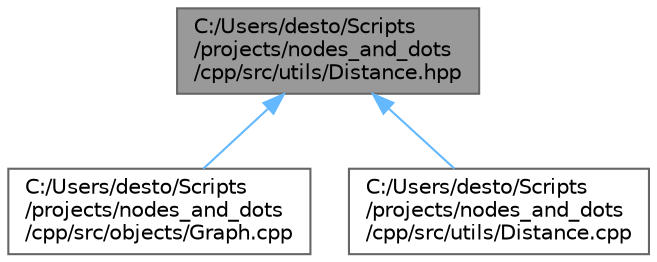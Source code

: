 digraph "C:/Users/desto/Scripts/projects/nodes_and_dots/cpp/src/utils/Distance.hpp"
{
 // LATEX_PDF_SIZE
  bgcolor="transparent";
  edge [fontname=Helvetica,fontsize=10,labelfontname=Helvetica,labelfontsize=10];
  node [fontname=Helvetica,fontsize=10,shape=box,height=0.2,width=0.4];
  Node1 [id="Node000001",label="C:/Users/desto/Scripts\l/projects/nodes_and_dots\l/cpp/src/utils/Distance.hpp",height=0.2,width=0.4,color="gray40", fillcolor="grey60", style="filled", fontcolor="black",tooltip=" "];
  Node1 -> Node2 [id="edge1_Node000001_Node000002",dir="back",color="steelblue1",style="solid",tooltip=" "];
  Node2 [id="Node000002",label="C:/Users/desto/Scripts\l/projects/nodes_and_dots\l/cpp/src/objects/Graph.cpp",height=0.2,width=0.4,color="grey40", fillcolor="white", style="filled",URL="$_graph_8cpp.html",tooltip=" "];
  Node1 -> Node3 [id="edge2_Node000001_Node000003",dir="back",color="steelblue1",style="solid",tooltip=" "];
  Node3 [id="Node000003",label="C:/Users/desto/Scripts\l/projects/nodes_and_dots\l/cpp/src/utils/Distance.cpp",height=0.2,width=0.4,color="grey40", fillcolor="white", style="filled",URL="$_distance_8cpp.html",tooltip=" "];
}
